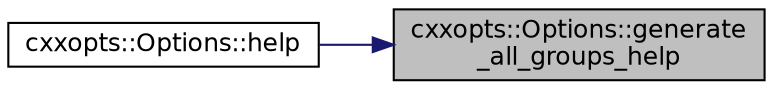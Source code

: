 digraph "cxxopts::Options::generate_all_groups_help"
{
 // INTERACTIVE_SVG=YES
 // LATEX_PDF_SIZE
  edge [fontname="Helvetica",fontsize="12",labelfontname="Helvetica",labelfontsize="12"];
  node [fontname="Helvetica",fontsize="12",shape=record];
  rankdir="RL";
  Node1 [label="cxxopts::Options::generate\l_all_groups_help",height=0.2,width=0.4,color="black", fillcolor="grey75", style="filled", fontcolor="black",tooltip=" "];
  Node1 -> Node2 [dir="back",color="midnightblue",fontsize="12",style="solid",fontname="Helvetica"];
  Node2 [label="cxxopts::Options::help",height=0.2,width=0.4,color="black", fillcolor="white", style="filled",URL="$a01050.html#a7392b09071f42ed45dea85738af965b4",tooltip=" "];
}
